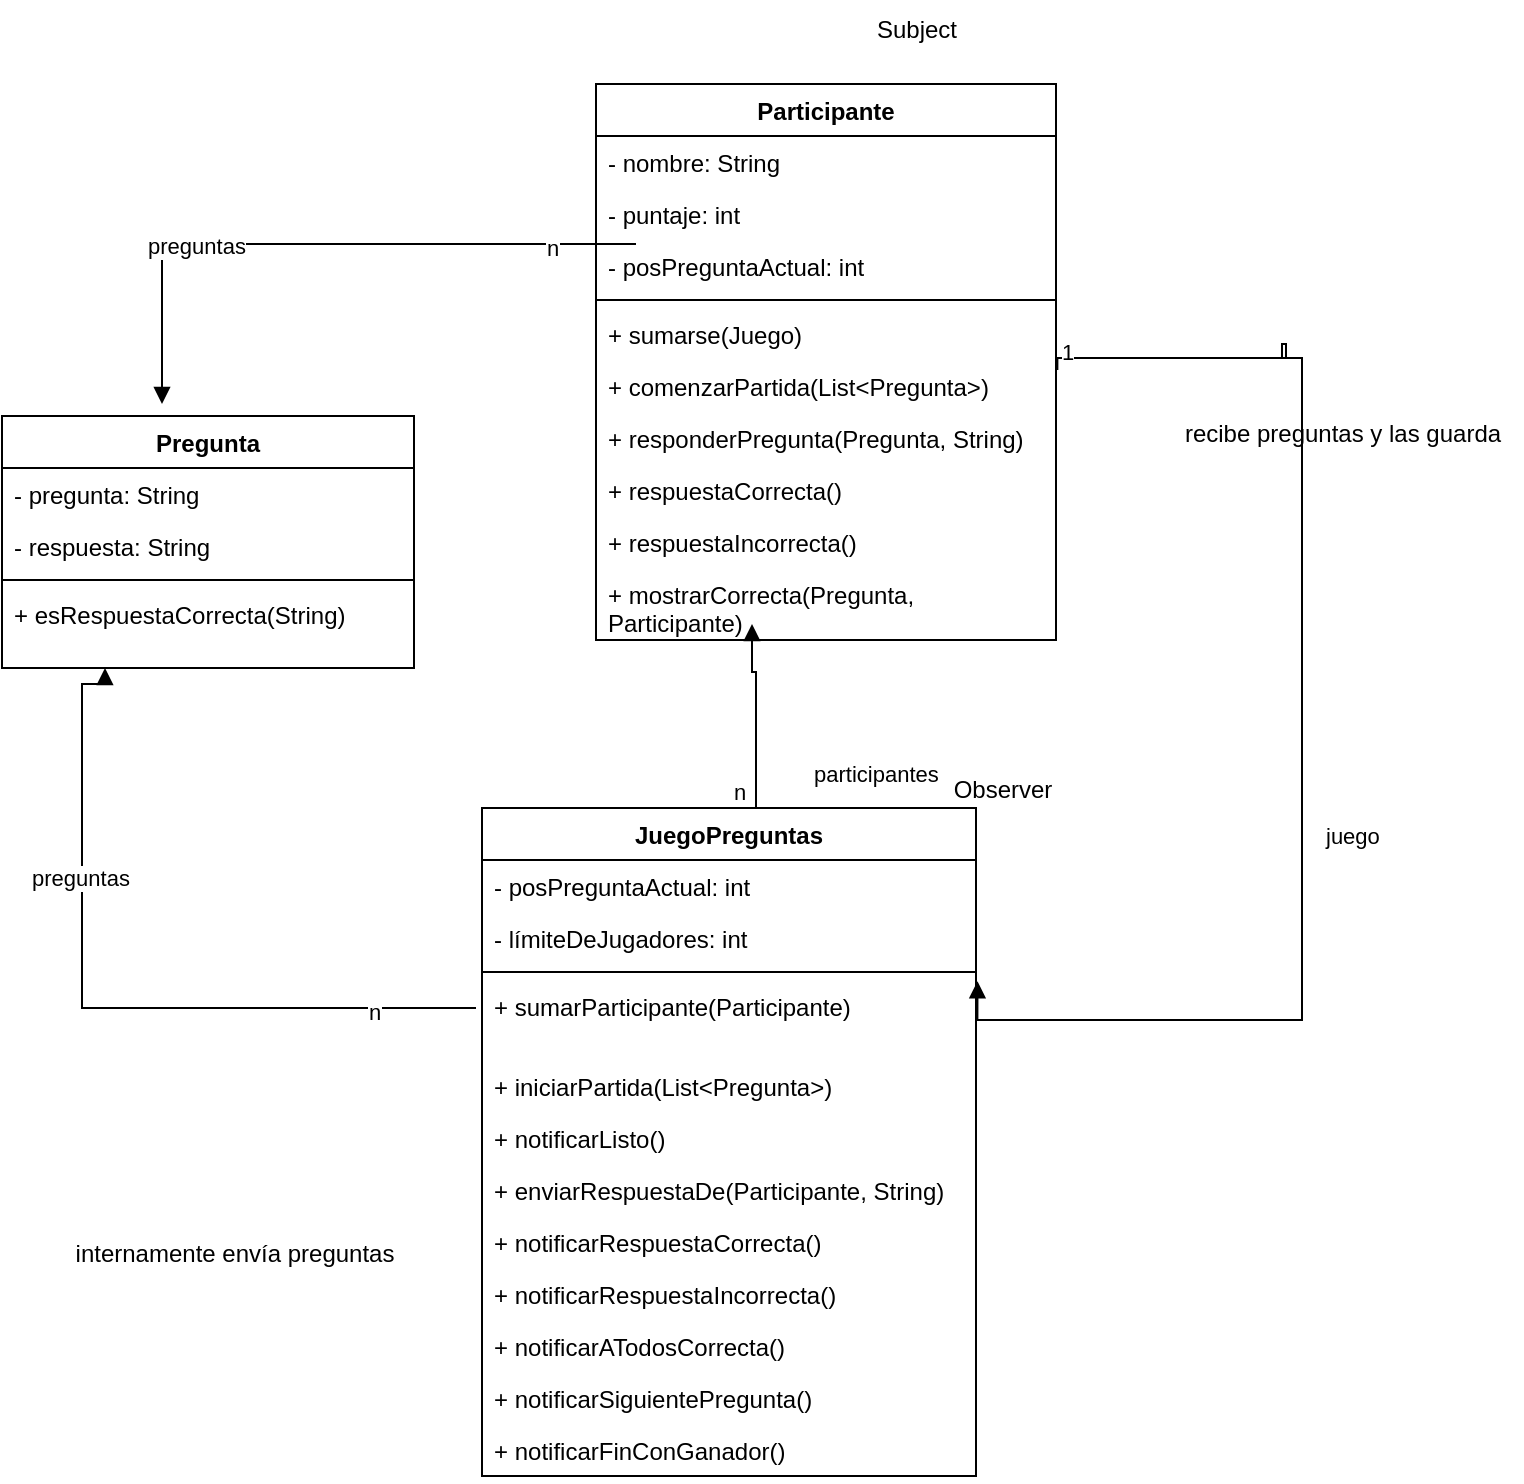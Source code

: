 <mxfile version="24.8.2">
  <diagram id="C5RBs43oDa-KdzZeNtuy" name="Page-1">
    <mxGraphModel dx="1594" dy="2056" grid="1" gridSize="10" guides="1" tooltips="1" connect="1" arrows="1" fold="1" page="1" pageScale="1" pageWidth="827" pageHeight="1169" math="0" shadow="0">
      <root>
        <mxCell id="WIyWlLk6GJQsqaUBKTNV-0" />
        <mxCell id="WIyWlLk6GJQsqaUBKTNV-1" parent="WIyWlLk6GJQsqaUBKTNV-0" />
        <mxCell id="a9pws8mJstVwTKOCTX73-0" value="JuegoPreguntas" style="swimlane;fontStyle=1;align=center;verticalAlign=top;childLayout=stackLayout;horizontal=1;startSize=26;horizontalStack=0;resizeParent=1;resizeParentMax=0;resizeLast=0;collapsible=1;marginBottom=0;whiteSpace=wrap;html=1;" vertex="1" parent="WIyWlLk6GJQsqaUBKTNV-1">
          <mxGeometry x="230" y="242" width="247" height="334" as="geometry" />
        </mxCell>
        <mxCell id="a9pws8mJstVwTKOCTX73-48" value="- posPreguntaActual: int" style="text;strokeColor=none;fillColor=none;align=left;verticalAlign=top;spacingLeft=4;spacingRight=4;overflow=hidden;rotatable=0;points=[[0,0.5],[1,0.5]];portConstraint=eastwest;whiteSpace=wrap;html=1;" vertex="1" parent="a9pws8mJstVwTKOCTX73-0">
          <mxGeometry y="26" width="247" height="26" as="geometry" />
        </mxCell>
        <mxCell id="a9pws8mJstVwTKOCTX73-51" value="- límiteDeJugadores: int" style="text;strokeColor=none;fillColor=none;align=left;verticalAlign=top;spacingLeft=4;spacingRight=4;overflow=hidden;rotatable=0;points=[[0,0.5],[1,0.5]];portConstraint=eastwest;whiteSpace=wrap;html=1;" vertex="1" parent="a9pws8mJstVwTKOCTX73-0">
          <mxGeometry y="52" width="247" height="26" as="geometry" />
        </mxCell>
        <mxCell id="a9pws8mJstVwTKOCTX73-2" value="" style="line;strokeWidth=1;fillColor=none;align=left;verticalAlign=middle;spacingTop=-1;spacingLeft=3;spacingRight=3;rotatable=0;labelPosition=right;points=[];portConstraint=eastwest;strokeColor=inherit;" vertex="1" parent="a9pws8mJstVwTKOCTX73-0">
          <mxGeometry y="78" width="247" height="8" as="geometry" />
        </mxCell>
        <mxCell id="a9pws8mJstVwTKOCTX73-17" value="+ sumarParticipante(Participante)" style="text;strokeColor=none;fillColor=none;align=left;verticalAlign=top;spacingLeft=4;spacingRight=4;overflow=hidden;rotatable=0;points=[[0,0.5],[1,0.5]];portConstraint=eastwest;whiteSpace=wrap;html=1;" vertex="1" parent="a9pws8mJstVwTKOCTX73-0">
          <mxGeometry y="86" width="247" height="40" as="geometry" />
        </mxCell>
        <mxCell id="a9pws8mJstVwTKOCTX73-34" value="+ iniciarPartida(List&amp;lt;Pregunta&amp;gt;)" style="text;strokeColor=none;fillColor=none;align=left;verticalAlign=top;spacingLeft=4;spacingRight=4;overflow=hidden;rotatable=0;points=[[0,0.5],[1,0.5]];portConstraint=eastwest;whiteSpace=wrap;html=1;" vertex="1" parent="a9pws8mJstVwTKOCTX73-0">
          <mxGeometry y="126" width="247" height="26" as="geometry" />
        </mxCell>
        <mxCell id="a9pws8mJstVwTKOCTX73-3" value="+ notificarListo()" style="text;strokeColor=none;fillColor=none;align=left;verticalAlign=top;spacingLeft=4;spacingRight=4;overflow=hidden;rotatable=0;points=[[0,0.5],[1,0.5]];portConstraint=eastwest;whiteSpace=wrap;html=1;" vertex="1" parent="a9pws8mJstVwTKOCTX73-0">
          <mxGeometry y="152" width="247" height="26" as="geometry" />
        </mxCell>
        <mxCell id="a9pws8mJstVwTKOCTX73-38" value="+ enviarRespuestaDe(Participante, String)" style="text;strokeColor=none;fillColor=none;align=left;verticalAlign=top;spacingLeft=4;spacingRight=4;overflow=hidden;rotatable=0;points=[[0,0.5],[1,0.5]];portConstraint=eastwest;whiteSpace=wrap;html=1;" vertex="1" parent="a9pws8mJstVwTKOCTX73-0">
          <mxGeometry y="178" width="247" height="26" as="geometry" />
        </mxCell>
        <mxCell id="a9pws8mJstVwTKOCTX73-50" value="+ notificarRespuestaCorrecta()" style="text;strokeColor=none;fillColor=none;align=left;verticalAlign=top;spacingLeft=4;spacingRight=4;overflow=hidden;rotatable=0;points=[[0,0.5],[1,0.5]];portConstraint=eastwest;whiteSpace=wrap;html=1;" vertex="1" parent="a9pws8mJstVwTKOCTX73-0">
          <mxGeometry y="204" width="247" height="26" as="geometry" />
        </mxCell>
        <mxCell id="a9pws8mJstVwTKOCTX73-27" value="+ notificarRespuestaIncorrecta()" style="text;strokeColor=none;fillColor=none;align=left;verticalAlign=top;spacingLeft=4;spacingRight=4;overflow=hidden;rotatable=0;points=[[0,0.5],[1,0.5]];portConstraint=eastwest;whiteSpace=wrap;html=1;" vertex="1" parent="a9pws8mJstVwTKOCTX73-0">
          <mxGeometry y="230" width="247" height="26" as="geometry" />
        </mxCell>
        <mxCell id="a9pws8mJstVwTKOCTX73-32" value="+ notificarATodosCorrecta()" style="text;strokeColor=none;fillColor=none;align=left;verticalAlign=top;spacingLeft=4;spacingRight=4;overflow=hidden;rotatable=0;points=[[0,0.5],[1,0.5]];portConstraint=eastwest;whiteSpace=wrap;html=1;" vertex="1" parent="a9pws8mJstVwTKOCTX73-0">
          <mxGeometry y="256" width="247" height="26" as="geometry" />
        </mxCell>
        <mxCell id="a9pws8mJstVwTKOCTX73-24" value="+ notificarSiguientePregunta()" style="text;strokeColor=none;fillColor=none;align=left;verticalAlign=top;spacingLeft=4;spacingRight=4;overflow=hidden;rotatable=0;points=[[0,0.5],[1,0.5]];portConstraint=eastwest;whiteSpace=wrap;html=1;" vertex="1" parent="a9pws8mJstVwTKOCTX73-0">
          <mxGeometry y="282" width="247" height="26" as="geometry" />
        </mxCell>
        <mxCell id="a9pws8mJstVwTKOCTX73-25" value="+ notificarFinConGanador()" style="text;strokeColor=none;fillColor=none;align=left;verticalAlign=top;spacingLeft=4;spacingRight=4;overflow=hidden;rotatable=0;points=[[0,0.5],[1,0.5]];portConstraint=eastwest;whiteSpace=wrap;html=1;" vertex="1" parent="a9pws8mJstVwTKOCTX73-0">
          <mxGeometry y="308" width="247" height="26" as="geometry" />
        </mxCell>
        <mxCell id="a9pws8mJstVwTKOCTX73-8" value="Participante" style="swimlane;fontStyle=1;align=center;verticalAlign=top;childLayout=stackLayout;horizontal=1;startSize=26;horizontalStack=0;resizeParent=1;resizeParentMax=0;resizeLast=0;collapsible=1;marginBottom=0;whiteSpace=wrap;html=1;" vertex="1" parent="WIyWlLk6GJQsqaUBKTNV-1">
          <mxGeometry x="287" y="-120" width="230" height="278" as="geometry" />
        </mxCell>
        <mxCell id="a9pws8mJstVwTKOCTX73-9" value="- nombre: String" style="text;strokeColor=none;fillColor=none;align=left;verticalAlign=top;spacingLeft=4;spacingRight=4;overflow=hidden;rotatable=0;points=[[0,0.5],[1,0.5]];portConstraint=eastwest;whiteSpace=wrap;html=1;" vertex="1" parent="a9pws8mJstVwTKOCTX73-8">
          <mxGeometry y="26" width="230" height="26" as="geometry" />
        </mxCell>
        <mxCell id="a9pws8mJstVwTKOCTX73-31" value="- puntaje: int" style="text;strokeColor=none;fillColor=none;align=left;verticalAlign=top;spacingLeft=4;spacingRight=4;overflow=hidden;rotatable=0;points=[[0,0.5],[1,0.5]];portConstraint=eastwest;whiteSpace=wrap;html=1;" vertex="1" parent="a9pws8mJstVwTKOCTX73-8">
          <mxGeometry y="52" width="230" height="26" as="geometry" />
        </mxCell>
        <mxCell id="a9pws8mJstVwTKOCTX73-61" value="- posPreguntaActual: int" style="text;strokeColor=none;fillColor=none;align=left;verticalAlign=top;spacingLeft=4;spacingRight=4;overflow=hidden;rotatable=0;points=[[0,0.5],[1,0.5]];portConstraint=eastwest;whiteSpace=wrap;html=1;" vertex="1" parent="a9pws8mJstVwTKOCTX73-8">
          <mxGeometry y="78" width="230" height="26" as="geometry" />
        </mxCell>
        <mxCell id="a9pws8mJstVwTKOCTX73-10" value="" style="line;strokeWidth=1;fillColor=none;align=left;verticalAlign=middle;spacingTop=-1;spacingLeft=3;spacingRight=3;rotatable=0;labelPosition=right;points=[];portConstraint=eastwest;strokeColor=inherit;" vertex="1" parent="a9pws8mJstVwTKOCTX73-8">
          <mxGeometry y="104" width="230" height="8" as="geometry" />
        </mxCell>
        <mxCell id="a9pws8mJstVwTKOCTX73-11" value="+ sumarse(Juego)" style="text;strokeColor=none;fillColor=none;align=left;verticalAlign=top;spacingLeft=4;spacingRight=4;overflow=hidden;rotatable=0;points=[[0,0.5],[1,0.5]];portConstraint=eastwest;whiteSpace=wrap;html=1;" vertex="1" parent="a9pws8mJstVwTKOCTX73-8">
          <mxGeometry y="112" width="230" height="26" as="geometry" />
        </mxCell>
        <mxCell id="a9pws8mJstVwTKOCTX73-20" value="+ comenzarPartida(List&amp;lt;Pregunta&amp;gt;)" style="text;strokeColor=none;fillColor=none;align=left;verticalAlign=top;spacingLeft=4;spacingRight=4;overflow=hidden;rotatable=0;points=[[0,0.5],[1,0.5]];portConstraint=eastwest;whiteSpace=wrap;html=1;" vertex="1" parent="a9pws8mJstVwTKOCTX73-8">
          <mxGeometry y="138" width="230" height="26" as="geometry" />
        </mxCell>
        <mxCell id="a9pws8mJstVwTKOCTX73-26" value="+ responderPregunta(Pregunta, String)" style="text;strokeColor=none;fillColor=none;align=left;verticalAlign=top;spacingLeft=4;spacingRight=4;overflow=hidden;rotatable=0;points=[[0,0.5],[1,0.5]];portConstraint=eastwest;whiteSpace=wrap;html=1;" vertex="1" parent="a9pws8mJstVwTKOCTX73-8">
          <mxGeometry y="164" width="230" height="26" as="geometry" />
        </mxCell>
        <mxCell id="a9pws8mJstVwTKOCTX73-29" value="+ respuestaCorrecta()" style="text;strokeColor=none;fillColor=none;align=left;verticalAlign=top;spacingLeft=4;spacingRight=4;overflow=hidden;rotatable=0;points=[[0,0.5],[1,0.5]];portConstraint=eastwest;whiteSpace=wrap;html=1;" vertex="1" parent="a9pws8mJstVwTKOCTX73-8">
          <mxGeometry y="190" width="230" height="26" as="geometry" />
        </mxCell>
        <mxCell id="a9pws8mJstVwTKOCTX73-52" value="+ respuestaIncorrecta()" style="text;strokeColor=none;fillColor=none;align=left;verticalAlign=top;spacingLeft=4;spacingRight=4;overflow=hidden;rotatable=0;points=[[0,0.5],[1,0.5]];portConstraint=eastwest;whiteSpace=wrap;html=1;" vertex="1" parent="a9pws8mJstVwTKOCTX73-8">
          <mxGeometry y="216" width="230" height="26" as="geometry" />
        </mxCell>
        <mxCell id="a9pws8mJstVwTKOCTX73-30" value="+ mostrarCorrecta(Pregunta, Participante)" style="text;strokeColor=none;fillColor=none;align=left;verticalAlign=top;spacingLeft=4;spacingRight=4;overflow=hidden;rotatable=0;points=[[0,0.5],[1,0.5]];portConstraint=eastwest;whiteSpace=wrap;html=1;" vertex="1" parent="a9pws8mJstVwTKOCTX73-8">
          <mxGeometry y="242" width="230" height="36" as="geometry" />
        </mxCell>
        <mxCell id="a9pws8mJstVwTKOCTX73-12" value="internamente envía preguntas" style="text;html=1;align=center;verticalAlign=middle;resizable=0;points=[];autosize=1;strokeColor=none;fillColor=none;" vertex="1" parent="WIyWlLk6GJQsqaUBKTNV-1">
          <mxGeometry x="16" y="450" width="180" height="30" as="geometry" />
        </mxCell>
        <mxCell id="a9pws8mJstVwTKOCTX73-13" value="Pregunta" style="swimlane;fontStyle=1;align=center;verticalAlign=top;childLayout=stackLayout;horizontal=1;startSize=26;horizontalStack=0;resizeParent=1;resizeParentMax=0;resizeLast=0;collapsible=1;marginBottom=0;whiteSpace=wrap;html=1;" vertex="1" parent="WIyWlLk6GJQsqaUBKTNV-1">
          <mxGeometry x="-10" y="46" width="206" height="126" as="geometry" />
        </mxCell>
        <mxCell id="a9pws8mJstVwTKOCTX73-56" value="- pregunta: String" style="text;strokeColor=none;fillColor=none;align=left;verticalAlign=top;spacingLeft=4;spacingRight=4;overflow=hidden;rotatable=0;points=[[0,0.5],[1,0.5]];portConstraint=eastwest;whiteSpace=wrap;html=1;" vertex="1" parent="a9pws8mJstVwTKOCTX73-13">
          <mxGeometry y="26" width="206" height="26" as="geometry" />
        </mxCell>
        <mxCell id="a9pws8mJstVwTKOCTX73-55" value="- respuesta: String" style="text;strokeColor=none;fillColor=none;align=left;verticalAlign=top;spacingLeft=4;spacingRight=4;overflow=hidden;rotatable=0;points=[[0,0.5],[1,0.5]];portConstraint=eastwest;whiteSpace=wrap;html=1;" vertex="1" parent="a9pws8mJstVwTKOCTX73-13">
          <mxGeometry y="52" width="206" height="26" as="geometry" />
        </mxCell>
        <mxCell id="a9pws8mJstVwTKOCTX73-15" value="" style="line;strokeWidth=1;fillColor=none;align=left;verticalAlign=middle;spacingTop=-1;spacingLeft=3;spacingRight=3;rotatable=0;labelPosition=right;points=[];portConstraint=eastwest;strokeColor=inherit;" vertex="1" parent="a9pws8mJstVwTKOCTX73-13">
          <mxGeometry y="78" width="206" height="8" as="geometry" />
        </mxCell>
        <mxCell id="a9pws8mJstVwTKOCTX73-57" value="+ esRespuestaCorrecta(String)" style="text;strokeColor=none;fillColor=none;align=left;verticalAlign=top;spacingLeft=4;spacingRight=4;overflow=hidden;rotatable=0;points=[[0,0.5],[1,0.5]];portConstraint=eastwest;whiteSpace=wrap;html=1;" vertex="1" parent="a9pws8mJstVwTKOCTX73-13">
          <mxGeometry y="86" width="206" height="40" as="geometry" />
        </mxCell>
        <mxCell id="a9pws8mJstVwTKOCTX73-18" value="participantes" style="endArrow=block;endFill=1;html=1;edgeStyle=orthogonalEdgeStyle;align=left;verticalAlign=top;rounded=0;exitX=0.5;exitY=0;exitDx=0;exitDy=0;" edge="1" parent="WIyWlLk6GJQsqaUBKTNV-1" source="a9pws8mJstVwTKOCTX73-0">
          <mxGeometry x="0.008" y="-14" relative="1" as="geometry">
            <mxPoint x="447" y="160" as="sourcePoint" />
            <mxPoint x="365" y="150" as="targetPoint" />
            <Array as="points">
              <mxPoint x="367" y="174" />
              <mxPoint x="365" y="174" />
            </Array>
            <mxPoint x="13" y="10" as="offset" />
          </mxGeometry>
        </mxCell>
        <mxCell id="a9pws8mJstVwTKOCTX73-19" value="n" style="edgeLabel;resizable=0;html=1;align=left;verticalAlign=bottom;" connectable="0" vertex="1" parent="a9pws8mJstVwTKOCTX73-18">
          <mxGeometry x="-1" relative="1" as="geometry" />
        </mxCell>
        <mxCell id="a9pws8mJstVwTKOCTX73-21" value="recibe preguntas y las guarda" style="text;html=1;align=center;verticalAlign=middle;resizable=0;points=[];autosize=1;strokeColor=none;fillColor=none;" vertex="1" parent="WIyWlLk6GJQsqaUBKTNV-1">
          <mxGeometry x="570" y="40" width="180" height="30" as="geometry" />
        </mxCell>
        <mxCell id="a9pws8mJstVwTKOCTX73-36" value="juego" style="endArrow=block;endFill=1;html=1;edgeStyle=orthogonalEdgeStyle;align=left;verticalAlign=top;rounded=0;exitX=1.003;exitY=0.19;exitDx=0;exitDy=0;exitPerimeter=0;entryX=1.003;entryY=0.015;entryDx=0;entryDy=0;entryPerimeter=0;" edge="1" parent="WIyWlLk6GJQsqaUBKTNV-1" source="a9pws8mJstVwTKOCTX73-20" target="a9pws8mJstVwTKOCTX73-17">
          <mxGeometry x="0.129" y="10" relative="1" as="geometry">
            <mxPoint x="632" y="242" as="sourcePoint" />
            <mxPoint x="630" y="140" as="targetPoint" />
            <Array as="points">
              <mxPoint x="632" y="17" />
              <mxPoint x="632" y="10" />
              <mxPoint x="630" y="10" />
              <mxPoint x="630" y="17" />
              <mxPoint x="640" y="17" />
              <mxPoint x="640" y="348" />
              <mxPoint x="478" y="348" />
            </Array>
            <mxPoint as="offset" />
          </mxGeometry>
        </mxCell>
        <mxCell id="a9pws8mJstVwTKOCTX73-37" value="1" style="edgeLabel;resizable=0;html=1;align=left;verticalAlign=bottom;" connectable="0" vertex="1" parent="a9pws8mJstVwTKOCTX73-36">
          <mxGeometry x="-1" relative="1" as="geometry" />
        </mxCell>
        <mxCell id="a9pws8mJstVwTKOCTX73-44" value="" style="endArrow=block;endFill=1;html=1;edgeStyle=orthogonalEdgeStyle;align=left;verticalAlign=top;rounded=0;entryX=0.25;entryY=1;entryDx=0;entryDy=0;exitX=0.012;exitY=-0.035;exitDx=0;exitDy=0;exitPerimeter=0;" edge="1" parent="WIyWlLk6GJQsqaUBKTNV-1" target="a9pws8mJstVwTKOCTX73-13">
          <mxGeometry x="-1" relative="1" as="geometry">
            <mxPoint x="227" y="342" as="sourcePoint" />
            <mxPoint x="71" y="210" as="targetPoint" />
            <Array as="points">
              <mxPoint x="30" y="342" />
              <mxPoint x="30" y="180" />
              <mxPoint x="42" y="180" />
            </Array>
          </mxGeometry>
        </mxCell>
        <mxCell id="a9pws8mJstVwTKOCTX73-46" value="preguntas" style="edgeLabel;html=1;align=center;verticalAlign=middle;resizable=0;points=[];" vertex="1" connectable="0" parent="a9pws8mJstVwTKOCTX73-44">
          <mxGeometry x="0.388" y="1" relative="1" as="geometry">
            <mxPoint as="offset" />
          </mxGeometry>
        </mxCell>
        <mxCell id="a9pws8mJstVwTKOCTX73-47" value="n" style="edgeLabel;html=1;align=center;verticalAlign=middle;resizable=0;points=[];" vertex="1" connectable="0" parent="a9pws8mJstVwTKOCTX73-44">
          <mxGeometry x="-0.731" y="2" relative="1" as="geometry">
            <mxPoint as="offset" />
          </mxGeometry>
        </mxCell>
        <mxCell id="a9pws8mJstVwTKOCTX73-53" value="Observer" style="text;html=1;align=center;verticalAlign=middle;resizable=0;points=[];autosize=1;strokeColor=none;fillColor=none;" vertex="1" parent="WIyWlLk6GJQsqaUBKTNV-1">
          <mxGeometry x="455" y="218" width="70" height="30" as="geometry" />
        </mxCell>
        <mxCell id="a9pws8mJstVwTKOCTX73-54" value="Subject" style="text;html=1;align=center;verticalAlign=middle;resizable=0;points=[];autosize=1;strokeColor=none;fillColor=none;" vertex="1" parent="WIyWlLk6GJQsqaUBKTNV-1">
          <mxGeometry x="417" y="-162" width="60" height="30" as="geometry" />
        </mxCell>
        <mxCell id="a9pws8mJstVwTKOCTX73-58" value="" style="endArrow=block;endFill=1;html=1;edgeStyle=orthogonalEdgeStyle;align=left;verticalAlign=top;rounded=0;exitX=0.012;exitY=-0.035;exitDx=0;exitDy=0;exitPerimeter=0;" edge="1" parent="WIyWlLk6GJQsqaUBKTNV-1">
          <mxGeometry x="-1" relative="1" as="geometry">
            <mxPoint x="307" y="-40" as="sourcePoint" />
            <mxPoint x="70" y="40" as="targetPoint" />
            <Array as="points">
              <mxPoint x="70" y="-40" />
            </Array>
          </mxGeometry>
        </mxCell>
        <mxCell id="a9pws8mJstVwTKOCTX73-59" value="preguntas" style="edgeLabel;html=1;align=center;verticalAlign=middle;resizable=0;points=[];" vertex="1" connectable="0" parent="a9pws8mJstVwTKOCTX73-58">
          <mxGeometry x="0.388" y="1" relative="1" as="geometry">
            <mxPoint as="offset" />
          </mxGeometry>
        </mxCell>
        <mxCell id="a9pws8mJstVwTKOCTX73-60" value="n" style="edgeLabel;html=1;align=center;verticalAlign=middle;resizable=0;points=[];" vertex="1" connectable="0" parent="a9pws8mJstVwTKOCTX73-58">
          <mxGeometry x="-0.731" y="2" relative="1" as="geometry">
            <mxPoint as="offset" />
          </mxGeometry>
        </mxCell>
      </root>
    </mxGraphModel>
  </diagram>
</mxfile>
